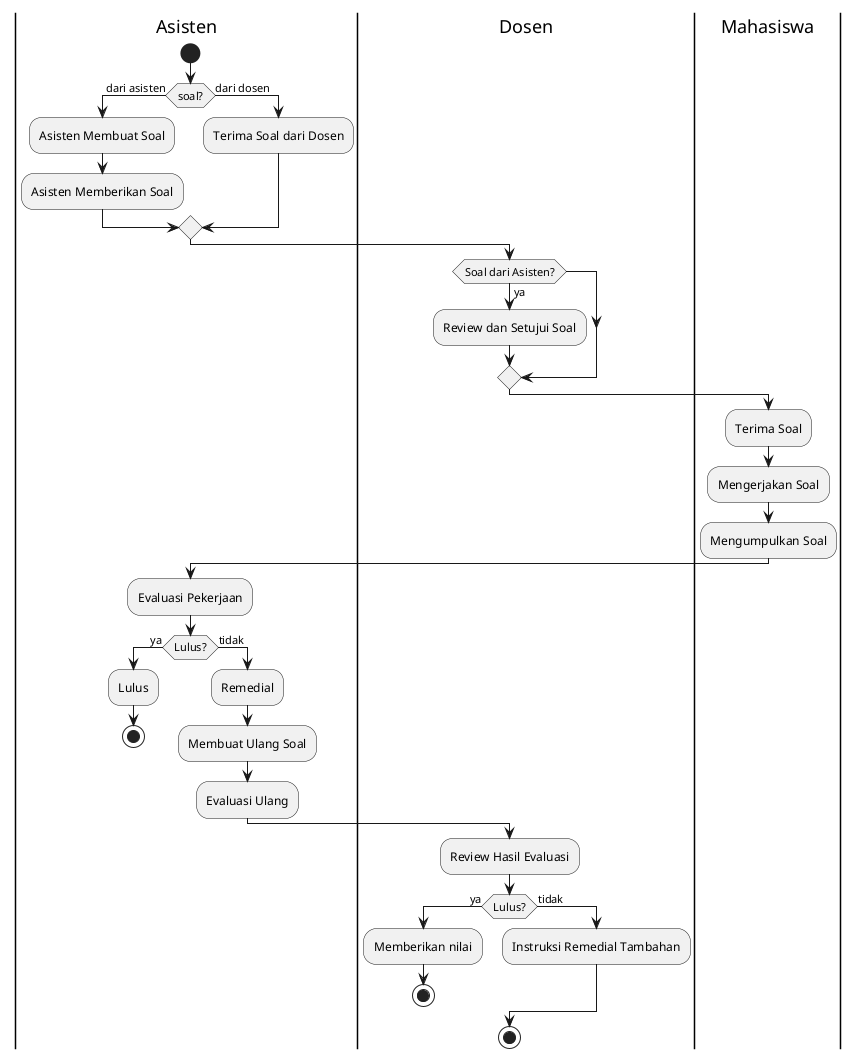 @startuml
|Asisten|
start
if(soal?) then (dari asisten);
:Asisten Membuat Soal;
:Asisten Memberikan Soal;
else (dari dosen)
:Terima Soal dari Dosen;
endif

|Dosen|
if (Soal dari Asisten?) then (ya)
  :Review dan Setujui Soal;
endif

|Mahasiswa|
:Terima Soal;
:Mengerjakan Soal;
:Mengumpulkan Soal;

|Asisten|
:Evaluasi Pekerjaan;
if (Lulus?) then (ya)
  :Lulus;
  stop
else (tidak)
  :Remedial;
  :Membuat Ulang Soal;
  :Evaluasi Ulang;
endif

|Dosen|
:Review Hasil Evaluasi;
if (Lulus?) then (ya)
  :Memberikan nilai;
  stop
else (tidak)
  :Instruksi Remedial Tambahan;
endif
stop
@enduml
